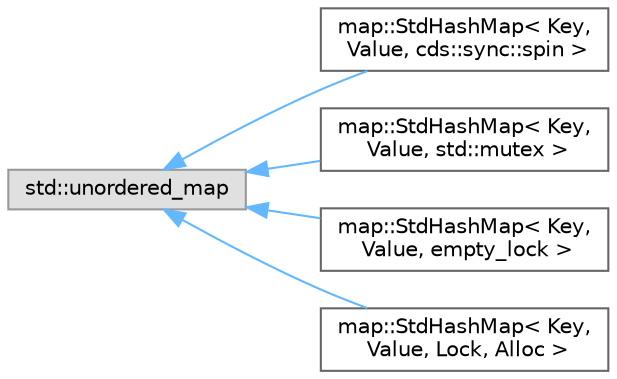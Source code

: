 digraph "类继承关系图"
{
 // LATEX_PDF_SIZE
  bgcolor="transparent";
  edge [fontname=Helvetica,fontsize=10,labelfontname=Helvetica,labelfontsize=10];
  node [fontname=Helvetica,fontsize=10,shape=box,height=0.2,width=0.4];
  rankdir="LR";
  Node0 [id="Node000000",label="std::unordered_map",height=0.2,width=0.4,color="grey60", fillcolor="#E0E0E0", style="filled",tooltip=" "];
  Node0 -> Node1 [id="edge6631_Node000000_Node000001",dir="back",color="steelblue1",style="solid",tooltip=" "];
  Node1 [id="Node000001",label="map::StdHashMap\< Key,\l Value, cds::sync::spin \>",height=0.2,width=0.4,color="grey40", fillcolor="white", style="filled",URL="$classmap_1_1_std_hash_map.html",tooltip=" "];
  Node0 -> Node2 [id="edge6632_Node000000_Node000002",dir="back",color="steelblue1",style="solid",tooltip=" "];
  Node2 [id="Node000002",label="map::StdHashMap\< Key,\l Value, std::mutex \>",height=0.2,width=0.4,color="grey40", fillcolor="white", style="filled",URL="$classmap_1_1_std_hash_map.html",tooltip=" "];
  Node0 -> Node3 [id="edge6633_Node000000_Node000003",dir="back",color="steelblue1",style="solid",tooltip=" "];
  Node3 [id="Node000003",label="map::StdHashMap\< Key,\l Value, empty_lock \>",height=0.2,width=0.4,color="grey40", fillcolor="white", style="filled",URL="$classmap_1_1_std_hash_map.html",tooltip=" "];
  Node0 -> Node4 [id="edge6634_Node000000_Node000004",dir="back",color="steelblue1",style="solid",tooltip=" "];
  Node4 [id="Node000004",label="map::StdHashMap\< Key,\l Value, Lock, Alloc \>",height=0.2,width=0.4,color="grey40", fillcolor="white", style="filled",URL="$classmap_1_1_std_hash_map.html",tooltip=" "];
}
